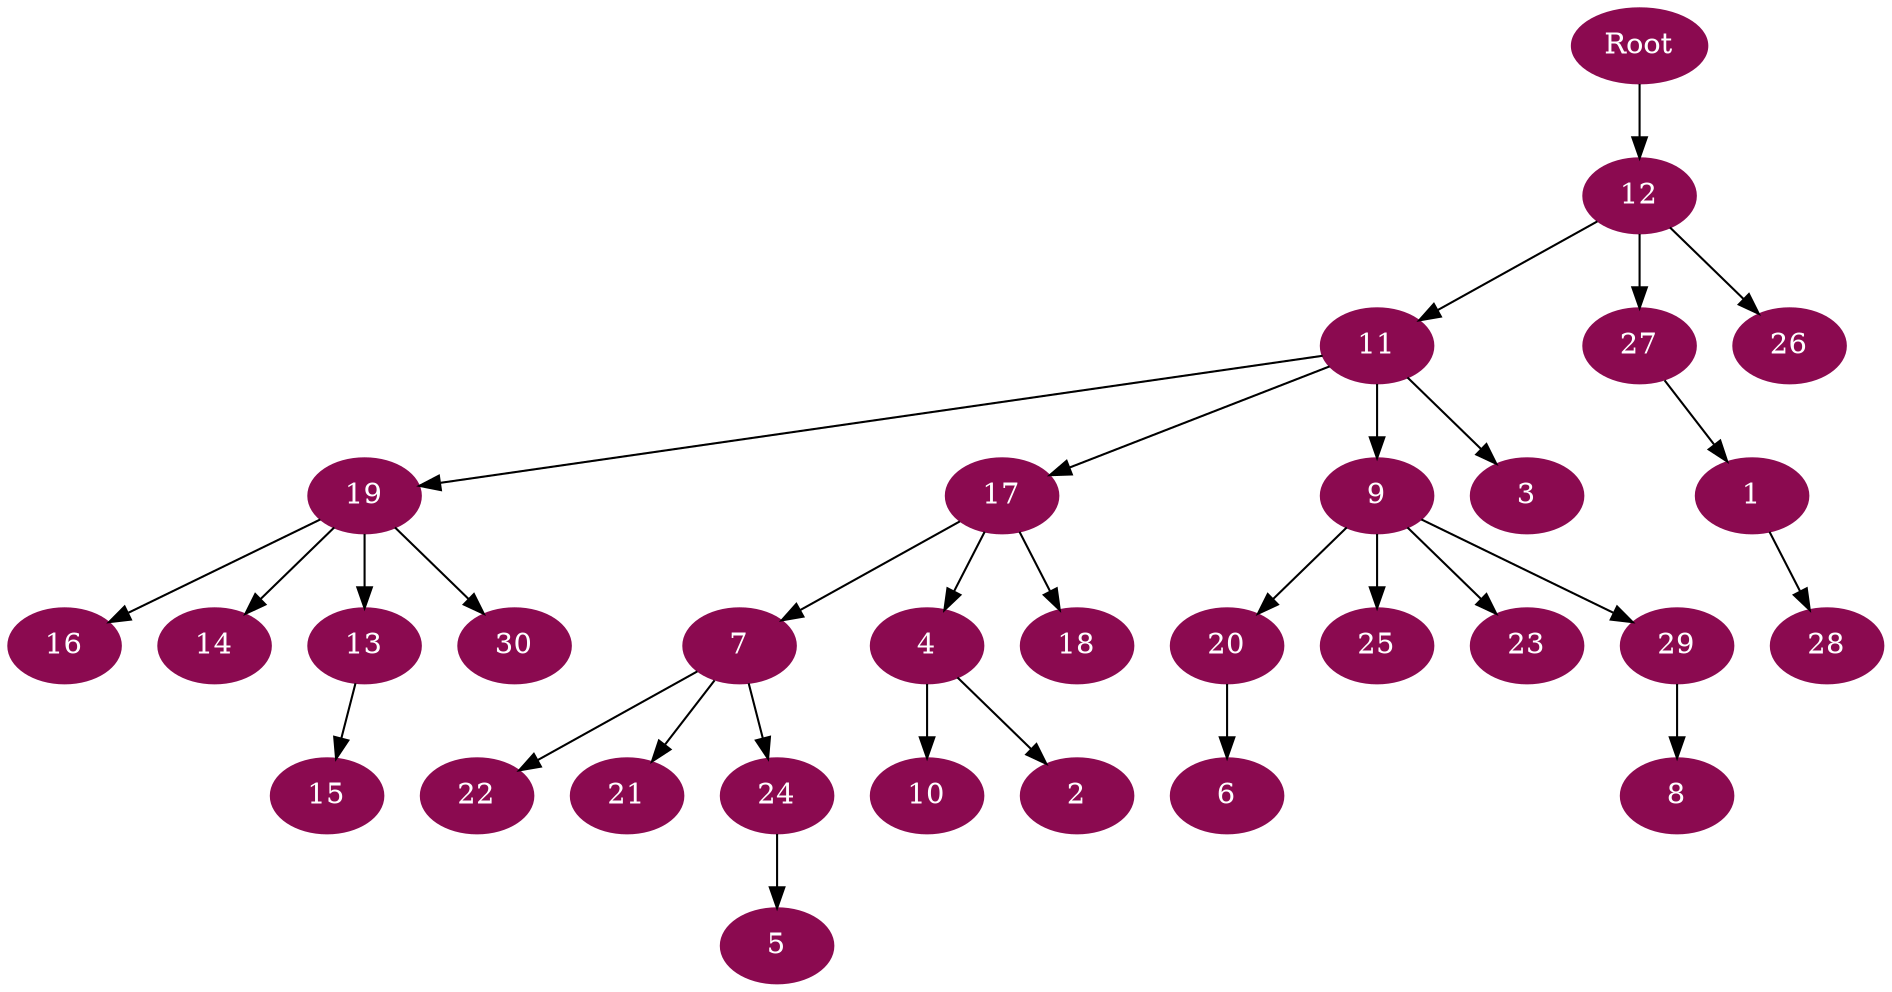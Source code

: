 digraph G {
node [color=deeppink4, style=filled, fontcolor=white];
Root -> 12;
12 -> 11;
11 -> 19;
19 -> 16;
19 -> 14;
19 -> 13;
13 -> 15;
19 -> 30;
11 -> 17;
17 -> 7;
7 -> 22;
7 -> 21;
7 -> 24;
24 -> 5;
17 -> 4;
4 -> 10;
4 -> 2;
17 -> 18;
11 -> 9;
9 -> 20;
20 -> 6;
9 -> 25;
9 -> 23;
9 -> 29;
29 -> 8;
11 -> 3;
12 -> 27;
27 -> 1;
1 -> 28;
12 -> 26;
}
